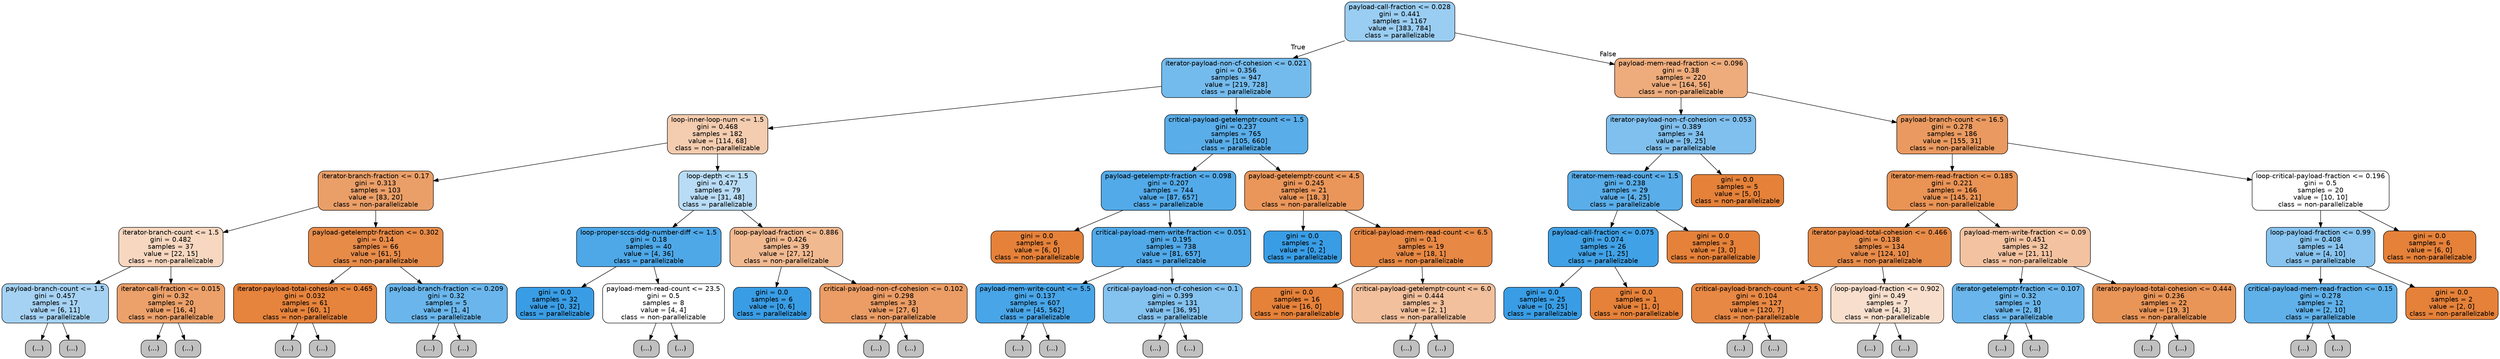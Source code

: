 digraph Tree {
node [shape=box, style="filled, rounded", color="black", fontname=helvetica] ;
edge [fontname=helvetica] ;
0 [label="payload-call-fraction <= 0.028\ngini = 0.441\nsamples = 1167\nvalue = [383, 784]\nclass = parallelizable", fillcolor="#399de582"] ;
1 [label="iterator-payload-non-cf-cohesion <= 0.021\ngini = 0.356\nsamples = 947\nvalue = [219, 728]\nclass = parallelizable", fillcolor="#399de5b2"] ;
0 -> 1 [labeldistance=2.5, labelangle=45, headlabel="True"] ;
2 [label="loop-inner-loop-num <= 1.5\ngini = 0.468\nsamples = 182\nvalue = [114, 68]\nclass = non-parallelizable", fillcolor="#e5813967"] ;
1 -> 2 ;
3 [label="iterator-branch-fraction <= 0.17\ngini = 0.313\nsamples = 103\nvalue = [83, 20]\nclass = non-parallelizable", fillcolor="#e58139c2"] ;
2 -> 3 ;
4 [label="iterator-branch-count <= 1.5\ngini = 0.482\nsamples = 37\nvalue = [22, 15]\nclass = non-parallelizable", fillcolor="#e5813951"] ;
3 -> 4 ;
5 [label="payload-branch-count <= 1.5\ngini = 0.457\nsamples = 17\nvalue = [6, 11]\nclass = parallelizable", fillcolor="#399de574"] ;
4 -> 5 ;
6 [label="(...)", fillcolor="#C0C0C0"] ;
5 -> 6 ;
7 [label="(...)", fillcolor="#C0C0C0"] ;
5 -> 7 ;
16 [label="iterator-call-fraction <= 0.015\ngini = 0.32\nsamples = 20\nvalue = [16, 4]\nclass = non-parallelizable", fillcolor="#e58139bf"] ;
4 -> 16 ;
17 [label="(...)", fillcolor="#C0C0C0"] ;
16 -> 17 ;
22 [label="(...)", fillcolor="#C0C0C0"] ;
16 -> 22 ;
23 [label="payload-getelemptr-fraction <= 0.302\ngini = 0.14\nsamples = 66\nvalue = [61, 5]\nclass = non-parallelizable", fillcolor="#e58139ea"] ;
3 -> 23 ;
24 [label="iterator-payload-total-cohesion <= 0.465\ngini = 0.032\nsamples = 61\nvalue = [60, 1]\nclass = non-parallelizable", fillcolor="#e58139fb"] ;
23 -> 24 ;
25 [label="(...)", fillcolor="#C0C0C0"] ;
24 -> 25 ;
26 [label="(...)", fillcolor="#C0C0C0"] ;
24 -> 26 ;
27 [label="payload-branch-fraction <= 0.209\ngini = 0.32\nsamples = 5\nvalue = [1, 4]\nclass = parallelizable", fillcolor="#399de5bf"] ;
23 -> 27 ;
28 [label="(...)", fillcolor="#C0C0C0"] ;
27 -> 28 ;
29 [label="(...)", fillcolor="#C0C0C0"] ;
27 -> 29 ;
30 [label="loop-depth <= 1.5\ngini = 0.477\nsamples = 79\nvalue = [31, 48]\nclass = parallelizable", fillcolor="#399de55a"] ;
2 -> 30 ;
31 [label="loop-proper-sccs-ddg-number-diff <= 1.5\ngini = 0.18\nsamples = 40\nvalue = [4, 36]\nclass = parallelizable", fillcolor="#399de5e3"] ;
30 -> 31 ;
32 [label="gini = 0.0\nsamples = 32\nvalue = [0, 32]\nclass = parallelizable", fillcolor="#399de5ff"] ;
31 -> 32 ;
33 [label="payload-mem-read-count <= 23.5\ngini = 0.5\nsamples = 8\nvalue = [4, 4]\nclass = non-parallelizable", fillcolor="#e5813900"] ;
31 -> 33 ;
34 [label="(...)", fillcolor="#C0C0C0"] ;
33 -> 34 ;
37 [label="(...)", fillcolor="#C0C0C0"] ;
33 -> 37 ;
38 [label="loop-payload-fraction <= 0.886\ngini = 0.426\nsamples = 39\nvalue = [27, 12]\nclass = non-parallelizable", fillcolor="#e581398e"] ;
30 -> 38 ;
39 [label="gini = 0.0\nsamples = 6\nvalue = [0, 6]\nclass = parallelizable", fillcolor="#399de5ff"] ;
38 -> 39 ;
40 [label="critical-payload-non-cf-cohesion <= 0.102\ngini = 0.298\nsamples = 33\nvalue = [27, 6]\nclass = non-parallelizable", fillcolor="#e58139c6"] ;
38 -> 40 ;
41 [label="(...)", fillcolor="#C0C0C0"] ;
40 -> 41 ;
50 [label="(...)", fillcolor="#C0C0C0"] ;
40 -> 50 ;
53 [label="critical-payload-getelemptr-count <= 1.5\ngini = 0.237\nsamples = 765\nvalue = [105, 660]\nclass = parallelizable", fillcolor="#399de5d6"] ;
1 -> 53 ;
54 [label="payload-getelemptr-fraction <= 0.098\ngini = 0.207\nsamples = 744\nvalue = [87, 657]\nclass = parallelizable", fillcolor="#399de5dd"] ;
53 -> 54 ;
55 [label="gini = 0.0\nsamples = 6\nvalue = [6, 0]\nclass = non-parallelizable", fillcolor="#e58139ff"] ;
54 -> 55 ;
56 [label="critical-payload-mem-write-fraction <= 0.051\ngini = 0.195\nsamples = 738\nvalue = [81, 657]\nclass = parallelizable", fillcolor="#399de5e0"] ;
54 -> 56 ;
57 [label="payload-mem-write-count <= 5.5\ngini = 0.137\nsamples = 607\nvalue = [45, 562]\nclass = parallelizable", fillcolor="#399de5eb"] ;
56 -> 57 ;
58 [label="(...)", fillcolor="#C0C0C0"] ;
57 -> 58 ;
123 [label="(...)", fillcolor="#C0C0C0"] ;
57 -> 123 ;
138 [label="critical-payload-non-cf-cohesion <= 0.1\ngini = 0.399\nsamples = 131\nvalue = [36, 95]\nclass = parallelizable", fillcolor="#399de59e"] ;
56 -> 138 ;
139 [label="(...)", fillcolor="#C0C0C0"] ;
138 -> 139 ;
144 [label="(...)", fillcolor="#C0C0C0"] ;
138 -> 144 ;
181 [label="payload-getelemptr-count <= 4.5\ngini = 0.245\nsamples = 21\nvalue = [18, 3]\nclass = non-parallelizable", fillcolor="#e58139d4"] ;
53 -> 181 ;
182 [label="gini = 0.0\nsamples = 2\nvalue = [0, 2]\nclass = parallelizable", fillcolor="#399de5ff"] ;
181 -> 182 ;
183 [label="critical-payload-mem-read-count <= 6.5\ngini = 0.1\nsamples = 19\nvalue = [18, 1]\nclass = non-parallelizable", fillcolor="#e58139f1"] ;
181 -> 183 ;
184 [label="gini = 0.0\nsamples = 16\nvalue = [16, 0]\nclass = non-parallelizable", fillcolor="#e58139ff"] ;
183 -> 184 ;
185 [label="critical-payload-getelemptr-count <= 6.0\ngini = 0.444\nsamples = 3\nvalue = [2, 1]\nclass = non-parallelizable", fillcolor="#e581397f"] ;
183 -> 185 ;
186 [label="(...)", fillcolor="#C0C0C0"] ;
185 -> 186 ;
187 [label="(...)", fillcolor="#C0C0C0"] ;
185 -> 187 ;
188 [label="payload-mem-read-fraction <= 0.096\ngini = 0.38\nsamples = 220\nvalue = [164, 56]\nclass = non-parallelizable", fillcolor="#e58139a8"] ;
0 -> 188 [labeldistance=2.5, labelangle=-45, headlabel="False"] ;
189 [label="iterator-payload-non-cf-cohesion <= 0.053\ngini = 0.389\nsamples = 34\nvalue = [9, 25]\nclass = parallelizable", fillcolor="#399de5a3"] ;
188 -> 189 ;
190 [label="iterator-mem-read-count <= 1.5\ngini = 0.238\nsamples = 29\nvalue = [4, 25]\nclass = parallelizable", fillcolor="#399de5d6"] ;
189 -> 190 ;
191 [label="payload-call-fraction <= 0.075\ngini = 0.074\nsamples = 26\nvalue = [1, 25]\nclass = parallelizable", fillcolor="#399de5f5"] ;
190 -> 191 ;
192 [label="gini = 0.0\nsamples = 25\nvalue = [0, 25]\nclass = parallelizable", fillcolor="#399de5ff"] ;
191 -> 192 ;
193 [label="gini = 0.0\nsamples = 1\nvalue = [1, 0]\nclass = non-parallelizable", fillcolor="#e58139ff"] ;
191 -> 193 ;
194 [label="gini = 0.0\nsamples = 3\nvalue = [3, 0]\nclass = non-parallelizable", fillcolor="#e58139ff"] ;
190 -> 194 ;
195 [label="gini = 0.0\nsamples = 5\nvalue = [5, 0]\nclass = non-parallelizable", fillcolor="#e58139ff"] ;
189 -> 195 ;
196 [label="payload-branch-count <= 16.5\ngini = 0.278\nsamples = 186\nvalue = [155, 31]\nclass = non-parallelizable", fillcolor="#e58139cc"] ;
188 -> 196 ;
197 [label="iterator-mem-read-fraction <= 0.185\ngini = 0.221\nsamples = 166\nvalue = [145, 21]\nclass = non-parallelizable", fillcolor="#e58139da"] ;
196 -> 197 ;
198 [label="iterator-payload-total-cohesion <= 0.466\ngini = 0.138\nsamples = 134\nvalue = [124, 10]\nclass = non-parallelizable", fillcolor="#e58139ea"] ;
197 -> 198 ;
199 [label="critical-payload-branch-count <= 2.5\ngini = 0.104\nsamples = 127\nvalue = [120, 7]\nclass = non-parallelizable", fillcolor="#e58139f0"] ;
198 -> 199 ;
200 [label="(...)", fillcolor="#C0C0C0"] ;
199 -> 200 ;
217 [label="(...)", fillcolor="#C0C0C0"] ;
199 -> 217 ;
218 [label="loop-payload-fraction <= 0.902\ngini = 0.49\nsamples = 7\nvalue = [4, 3]\nclass = non-parallelizable", fillcolor="#e5813940"] ;
198 -> 218 ;
219 [label="(...)", fillcolor="#C0C0C0"] ;
218 -> 219 ;
222 [label="(...)", fillcolor="#C0C0C0"] ;
218 -> 222 ;
223 [label="payload-mem-write-fraction <= 0.09\ngini = 0.451\nsamples = 32\nvalue = [21, 11]\nclass = non-parallelizable", fillcolor="#e5813979"] ;
197 -> 223 ;
224 [label="iterator-getelemptr-fraction <= 0.107\ngini = 0.32\nsamples = 10\nvalue = [2, 8]\nclass = parallelizable", fillcolor="#399de5bf"] ;
223 -> 224 ;
225 [label="(...)", fillcolor="#C0C0C0"] ;
224 -> 225 ;
228 [label="(...)", fillcolor="#C0C0C0"] ;
224 -> 228 ;
229 [label="iterator-payload-total-cohesion <= 0.444\ngini = 0.236\nsamples = 22\nvalue = [19, 3]\nclass = non-parallelizable", fillcolor="#e58139d7"] ;
223 -> 229 ;
230 [label="(...)", fillcolor="#C0C0C0"] ;
229 -> 230 ;
233 [label="(...)", fillcolor="#C0C0C0"] ;
229 -> 233 ;
234 [label="loop-critical-payload-fraction <= 0.196\ngini = 0.5\nsamples = 20\nvalue = [10, 10]\nclass = non-parallelizable", fillcolor="#e5813900"] ;
196 -> 234 ;
235 [label="loop-payload-fraction <= 0.99\ngini = 0.408\nsamples = 14\nvalue = [4, 10]\nclass = parallelizable", fillcolor="#399de599"] ;
234 -> 235 ;
236 [label="critical-payload-mem-read-fraction <= 0.15\ngini = 0.278\nsamples = 12\nvalue = [2, 10]\nclass = parallelizable", fillcolor="#399de5cc"] ;
235 -> 236 ;
237 [label="(...)", fillcolor="#C0C0C0"] ;
236 -> 237 ;
240 [label="(...)", fillcolor="#C0C0C0"] ;
236 -> 240 ;
241 [label="gini = 0.0\nsamples = 2\nvalue = [2, 0]\nclass = non-parallelizable", fillcolor="#e58139ff"] ;
235 -> 241 ;
242 [label="gini = 0.0\nsamples = 6\nvalue = [6, 0]\nclass = non-parallelizable", fillcolor="#e58139ff"] ;
234 -> 242 ;
}